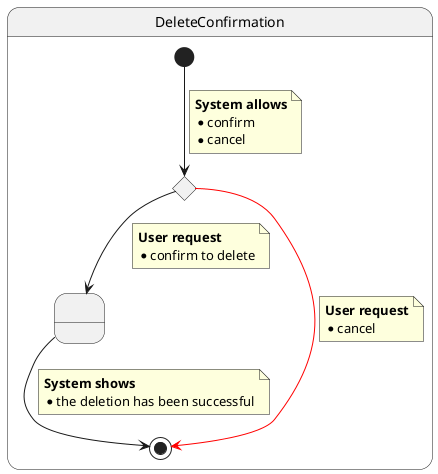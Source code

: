 @startuml

state DeleteConfirmation {
    state confirmationRequired <<choice>>
    state deleteConfirmed as " "

    'Main path
    [*] --> confirmationRequired
    note on link
        <b>System allows</b>
        * confirm
        * cancel
    end note
    confirmationRequired --> deleteConfirmed
        note on link
            <b>User request</b>
            * confirm to delete
        end note
    deleteConfirmed --> [*]
    note on link
    <b>System shows</b>
    * the deletion has been successful
    end note

    'Variation path
    confirmationRequired -[#red]-> [*]
    note on link
    <b>User request</b>
    * cancel
    end note

}

@enduml

